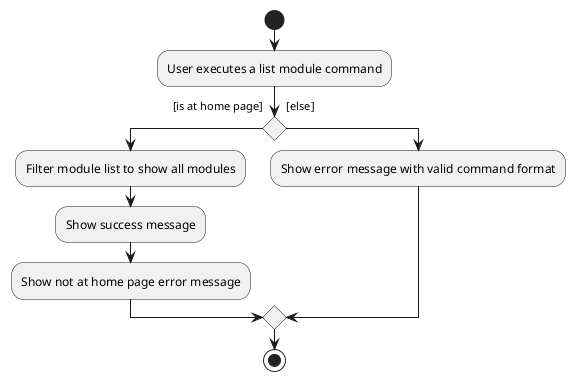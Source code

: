 @startuml
start
:User executes a list module command;

'Since the beta syntax does not support placing the condition outside the
'diamond we place it as the true branch instead.
if () then ([is at home page]
)
:Filter module list to show all modules;
:Show success message;
:Show not at home page error message;
else ([else]
)
:Show error message with valid command format;
endif
stop
@enduml
